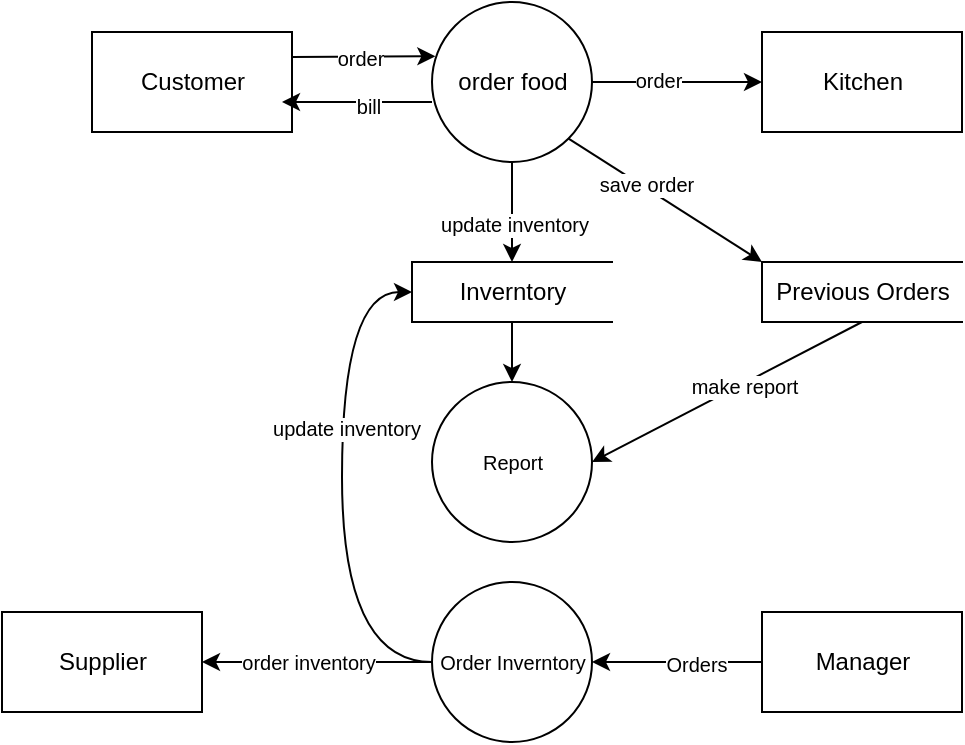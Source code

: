<mxfile version="20.3.0" type="device"><diagram id="7VGbKk3HJE0kuq7NyeWF" name="Page-1"><mxGraphModel dx="680" dy="503" grid="1" gridSize="10" guides="1" tooltips="1" connect="1" arrows="1" fold="1" page="1" pageScale="1" pageWidth="850" pageHeight="1100" math="0" shadow="0"><root><mxCell id="0"/><mxCell id="1" parent="0"/><mxCell id="VgoUx0zO17tHEqqehOj_-10" value="Manager" style="html=1;dashed=0;whitespace=wrap;" vertex="1" parent="1"><mxGeometry x="440" y="335" width="100" height="50" as="geometry"/></mxCell><mxCell id="VgoUx0zO17tHEqqehOj_-20" value="Previous Orders" style="html=1;dashed=0;whitespace=wrap;shape=partialRectangle;right=0;" vertex="1" parent="1"><mxGeometry x="440" y="160" width="100" height="30" as="geometry"/></mxCell><mxCell id="VgoUx0zO17tHEqqehOj_-21" value="" style="endArrow=classic;html=1;rounded=0;exitX=1;exitY=1;exitDx=0;exitDy=0;entryX=0;entryY=0;entryDx=0;entryDy=0;" edge="1" parent="1" source="VgoUx0zO17tHEqqehOj_-17" target="VgoUx0zO17tHEqqehOj_-20"><mxGeometry width="50" height="50" relative="1" as="geometry"><mxPoint x="290" y="170" as="sourcePoint"/><mxPoint x="340" y="120" as="targetPoint"/></mxGeometry></mxCell><mxCell id="VgoUx0zO17tHEqqehOj_-50" value="save order" style="edgeLabel;html=1;align=center;verticalAlign=middle;resizable=0;points=[];fontSize=10;" vertex="1" connectable="0" parent="VgoUx0zO17tHEqqehOj_-21"><mxGeometry x="-0.227" y="2" relative="1" as="geometry"><mxPoint as="offset"/></mxGeometry></mxCell><mxCell id="VgoUx0zO17tHEqqehOj_-22" value="Kitchen" style="html=1;dashed=0;whitespace=wrap;" vertex="1" parent="1"><mxGeometry x="440" y="45" width="100" height="50" as="geometry"/></mxCell><mxCell id="VgoUx0zO17tHEqqehOj_-23" value="" style="endArrow=classic;html=1;rounded=0;exitX=1;exitY=0.5;exitDx=0;exitDy=0;entryX=0;entryY=0.5;entryDx=0;entryDy=0;" edge="1" parent="1" source="VgoUx0zO17tHEqqehOj_-17" target="VgoUx0zO17tHEqqehOj_-22"><mxGeometry width="50" height="50" relative="1" as="geometry"><mxPoint x="290" y="170" as="sourcePoint"/><mxPoint x="340" y="120" as="targetPoint"/></mxGeometry></mxCell><mxCell id="VgoUx0zO17tHEqqehOj_-49" value="order" style="edgeLabel;html=1;align=center;verticalAlign=middle;resizable=0;points=[];fontSize=10;" vertex="1" connectable="0" parent="VgoUx0zO17tHEqqehOj_-23"><mxGeometry x="-0.237" y="1" relative="1" as="geometry"><mxPoint as="offset"/></mxGeometry></mxCell><mxCell id="VgoUx0zO17tHEqqehOj_-24" value="Supplier" style="html=1;dashed=0;whitespace=wrap;" vertex="1" parent="1"><mxGeometry x="60" y="335" width="100" height="50" as="geometry"/></mxCell><mxCell id="VgoUx0zO17tHEqqehOj_-25" value="&lt;div style=&quot;text-align: justify;&quot;&gt;&lt;span style=&quot;background-color: initial;&quot;&gt;&lt;font style=&quot;font-size: 10px;&quot;&gt;Order Inverntory&lt;/font&gt;&lt;/span&gt;&lt;/div&gt;" style="shape=ellipse;html=1;dashed=0;whitespace=wrap;aspect=fixed;perimeter=ellipsePerimeter;align=center;" vertex="1" parent="1"><mxGeometry x="275" y="320" width="80" height="80" as="geometry"/></mxCell><mxCell id="VgoUx0zO17tHEqqehOj_-27" value="" style="endArrow=classic;html=1;rounded=0;fontSize=10;entryX=1;entryY=0.5;entryDx=0;entryDy=0;exitX=0;exitY=0.5;exitDx=0;exitDy=0;" edge="1" parent="1" source="VgoUx0zO17tHEqqehOj_-10" target="VgoUx0zO17tHEqqehOj_-25"><mxGeometry width="50" height="50" relative="1" as="geometry"><mxPoint x="410" y="300" as="sourcePoint"/><mxPoint x="395" y="270" as="targetPoint"/></mxGeometry></mxCell><mxCell id="VgoUx0zO17tHEqqehOj_-53" value="Orders" style="edgeLabel;html=1;align=center;verticalAlign=middle;resizable=0;points=[];fontSize=10;" vertex="1" connectable="0" parent="VgoUx0zO17tHEqqehOj_-27"><mxGeometry x="-0.217" y="1" relative="1" as="geometry"><mxPoint as="offset"/></mxGeometry></mxCell><mxCell id="VgoUx0zO17tHEqqehOj_-28" value="" style="endArrow=classic;html=1;rounded=0;fontSize=10;exitX=0;exitY=0.5;exitDx=0;exitDy=0;entryX=1;entryY=0.5;entryDx=0;entryDy=0;" edge="1" parent="1" source="VgoUx0zO17tHEqqehOj_-25" target="VgoUx0zO17tHEqqehOj_-24"><mxGeometry width="50" height="50" relative="1" as="geometry"><mxPoint x="345" y="320" as="sourcePoint"/><mxPoint x="395" y="270" as="targetPoint"/></mxGeometry></mxCell><mxCell id="VgoUx0zO17tHEqqehOj_-54" value="order inventory" style="edgeLabel;html=1;align=center;verticalAlign=middle;resizable=0;points=[];fontSize=10;" vertex="1" connectable="0" parent="VgoUx0zO17tHEqqehOj_-28"><mxGeometry x="0.502" y="2" relative="1" as="geometry"><mxPoint x="24" y="-2" as="offset"/></mxGeometry></mxCell><mxCell id="VgoUx0zO17tHEqqehOj_-29" value="&lt;div style=&quot;text-align: justify;&quot;&gt;&lt;span style=&quot;background-color: initial;&quot;&gt;&lt;font style=&quot;font-size: 10px;&quot;&gt;Report&lt;/font&gt;&lt;/span&gt;&lt;/div&gt;" style="shape=ellipse;html=1;dashed=0;whitespace=wrap;aspect=fixed;perimeter=ellipsePerimeter;align=center;" vertex="1" parent="1"><mxGeometry x="275" y="220" width="80" height="80" as="geometry"/></mxCell><mxCell id="VgoUx0zO17tHEqqehOj_-37" value="" style="group" vertex="1" connectable="0" parent="1"><mxGeometry x="105" y="30" width="250" height="80" as="geometry"/></mxCell><mxCell id="VgoUx0zO17tHEqqehOj_-19" value="Customer" style="html=1;dashed=0;whitespace=wrap;" vertex="1" parent="VgoUx0zO17tHEqqehOj_-37"><mxGeometry y="15" width="100" height="50" as="geometry"/></mxCell><mxCell id="VgoUx0zO17tHEqqehOj_-36" value="" style="group" vertex="1" connectable="0" parent="VgoUx0zO17tHEqqehOj_-37"><mxGeometry x="170" width="80" height="80" as="geometry"/></mxCell><mxCell id="VgoUx0zO17tHEqqehOj_-17" value="order food" style="shape=ellipse;html=1;dashed=0;whitespace=wrap;aspect=fixed;perimeter=ellipsePerimeter;" vertex="1" parent="VgoUx0zO17tHEqqehOj_-36"><mxGeometry width="80" height="80" as="geometry"/></mxCell><mxCell id="VgoUx0zO17tHEqqehOj_-34" value="" style="endArrow=classic;html=1;rounded=0;fontSize=10;" edge="1" parent="VgoUx0zO17tHEqqehOj_-36"><mxGeometry width="50" height="50" relative="1" as="geometry"><mxPoint y="50" as="sourcePoint"/><mxPoint x="-75" y="50" as="targetPoint"/></mxGeometry></mxCell><mxCell id="VgoUx0zO17tHEqqehOj_-48" value="bill" style="edgeLabel;html=1;align=center;verticalAlign=middle;resizable=0;points=[];fontSize=10;" vertex="1" connectable="0" parent="VgoUx0zO17tHEqqehOj_-34"><mxGeometry x="-0.131" y="2" relative="1" as="geometry"><mxPoint as="offset"/></mxGeometry></mxCell><mxCell id="VgoUx0zO17tHEqqehOj_-32" value="" style="endArrow=classic;html=1;rounded=0;fontSize=10;exitX=1;exitY=0.25;exitDx=0;exitDy=0;entryX=0.021;entryY=0.339;entryDx=0;entryDy=0;entryPerimeter=0;" edge="1" parent="VgoUx0zO17tHEqqehOj_-37" source="VgoUx0zO17tHEqqehOj_-19" target="VgoUx0zO17tHEqqehOj_-17"><mxGeometry width="50" height="50" relative="1" as="geometry"><mxPoint x="350" y="280" as="sourcePoint"/><mxPoint x="280" y="70" as="targetPoint"/></mxGeometry></mxCell><mxCell id="VgoUx0zO17tHEqqehOj_-47" value="order" style="edgeLabel;html=1;align=center;verticalAlign=middle;resizable=0;points=[];fontSize=10;" vertex="1" connectable="0" parent="VgoUx0zO17tHEqqehOj_-32"><mxGeometry x="-0.055" relative="1" as="geometry"><mxPoint as="offset"/></mxGeometry></mxCell><mxCell id="VgoUx0zO17tHEqqehOj_-40" style="edgeStyle=orthogonalEdgeStyle;rounded=0;orthogonalLoop=1;jettySize=auto;html=1;entryX=0.5;entryY=0;entryDx=0;entryDy=0;fontSize=10;" edge="1" parent="1" source="VgoUx0zO17tHEqqehOj_-38" target="VgoUx0zO17tHEqqehOj_-29"><mxGeometry relative="1" as="geometry"/></mxCell><mxCell id="VgoUx0zO17tHEqqehOj_-38" value="Inverntory" style="html=1;dashed=0;whitespace=wrap;shape=partialRectangle;right=0;" vertex="1" parent="1"><mxGeometry x="265" y="160" width="100" height="30" as="geometry"/></mxCell><mxCell id="VgoUx0zO17tHEqqehOj_-39" style="edgeStyle=orthogonalEdgeStyle;rounded=0;orthogonalLoop=1;jettySize=auto;html=1;entryX=0.5;entryY=0;entryDx=0;entryDy=0;fontSize=10;" edge="1" parent="1" source="VgoUx0zO17tHEqqehOj_-17" target="VgoUx0zO17tHEqqehOj_-38"><mxGeometry relative="1" as="geometry"/></mxCell><mxCell id="VgoUx0zO17tHEqqehOj_-56" value="update inventory" style="edgeLabel;html=1;align=center;verticalAlign=middle;resizable=0;points=[];fontSize=10;" vertex="1" connectable="0" parent="VgoUx0zO17tHEqqehOj_-39"><mxGeometry x="0.213" y="1" relative="1" as="geometry"><mxPoint as="offset"/></mxGeometry></mxCell><mxCell id="VgoUx0zO17tHEqqehOj_-42" value="" style="endArrow=classic;html=1;rounded=0;fontSize=10;exitX=0.5;exitY=1;exitDx=0;exitDy=0;entryX=1;entryY=0.5;entryDx=0;entryDy=0;" edge="1" parent="1" source="VgoUx0zO17tHEqqehOj_-20" target="VgoUx0zO17tHEqqehOj_-29"><mxGeometry width="50" height="50" relative="1" as="geometry"><mxPoint x="350" y="280" as="sourcePoint"/><mxPoint x="400" y="230" as="targetPoint"/></mxGeometry></mxCell><mxCell id="VgoUx0zO17tHEqqehOj_-52" value="make report" style="edgeLabel;html=1;align=center;verticalAlign=middle;resizable=0;points=[];fontSize=10;" vertex="1" connectable="0" parent="VgoUx0zO17tHEqqehOj_-42"><mxGeometry x="-0.118" y="1" relative="1" as="geometry"><mxPoint as="offset"/></mxGeometry></mxCell><mxCell id="VgoUx0zO17tHEqqehOj_-44" value="" style="endArrow=classic;html=1;rounded=0;fontSize=10;exitX=0;exitY=0.5;exitDx=0;exitDy=0;entryX=0;entryY=0.5;entryDx=0;entryDy=0;edgeStyle=orthogonalEdgeStyle;curved=1;" edge="1" parent="1" source="VgoUx0zO17tHEqqehOj_-25" target="VgoUx0zO17tHEqqehOj_-38"><mxGeometry width="50" height="50" relative="1" as="geometry"><mxPoint x="350" y="280" as="sourcePoint"/><mxPoint x="400" y="230" as="targetPoint"/><Array as="points"><mxPoint x="230" y="360"/><mxPoint x="230" y="175"/></Array></mxGeometry></mxCell><mxCell id="VgoUx0zO17tHEqqehOj_-51" value="update inventory" style="edgeLabel;html=1;align=center;verticalAlign=middle;resizable=0;points=[];fontSize=10;" vertex="1" connectable="0" parent="VgoUx0zO17tHEqqehOj_-44"><mxGeometry x="0.225" y="-2" relative="1" as="geometry"><mxPoint as="offset"/></mxGeometry></mxCell></root></mxGraphModel></diagram></mxfile>